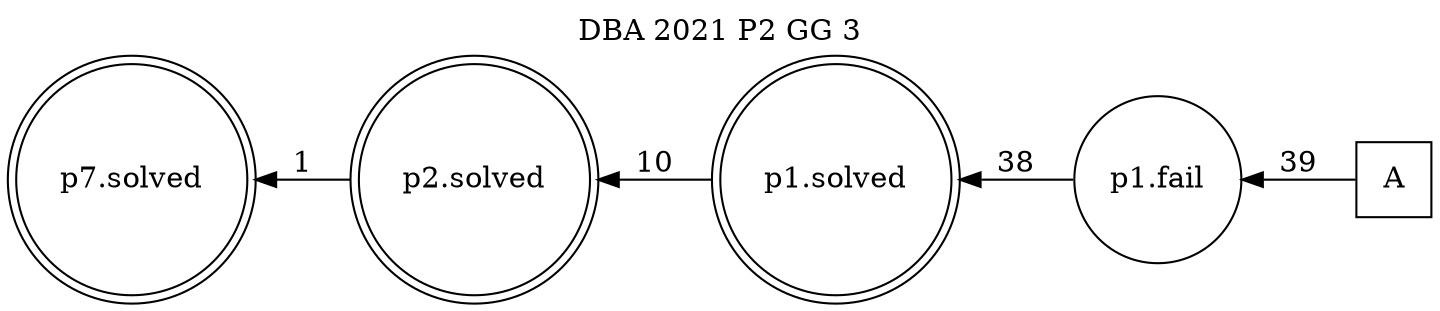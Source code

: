 digraph DBA_2021_P2_GG_3 {
labelloc="tl"
label= " DBA 2021 P2 GG 3 "
rankdir="RL";
graph [ size=" 10 , 10 !"]

"A" [shape="square" label="A"]
"p1.fail" [shape="circle" label="p1.fail"]
"p1.solved" [shape="doublecircle" label="p1.solved"]
"p2.solved" [shape="doublecircle" label="p2.solved"]
"p7.solved" [shape="doublecircle" label="p7.solved"]
"A" -> "p1.fail" [ label=39]
"p1.fail" -> "p1.solved" [ label=38]
"p1.solved" -> "p2.solved" [ label=10]
"p2.solved" -> "p7.solved" [ label=1]
}

